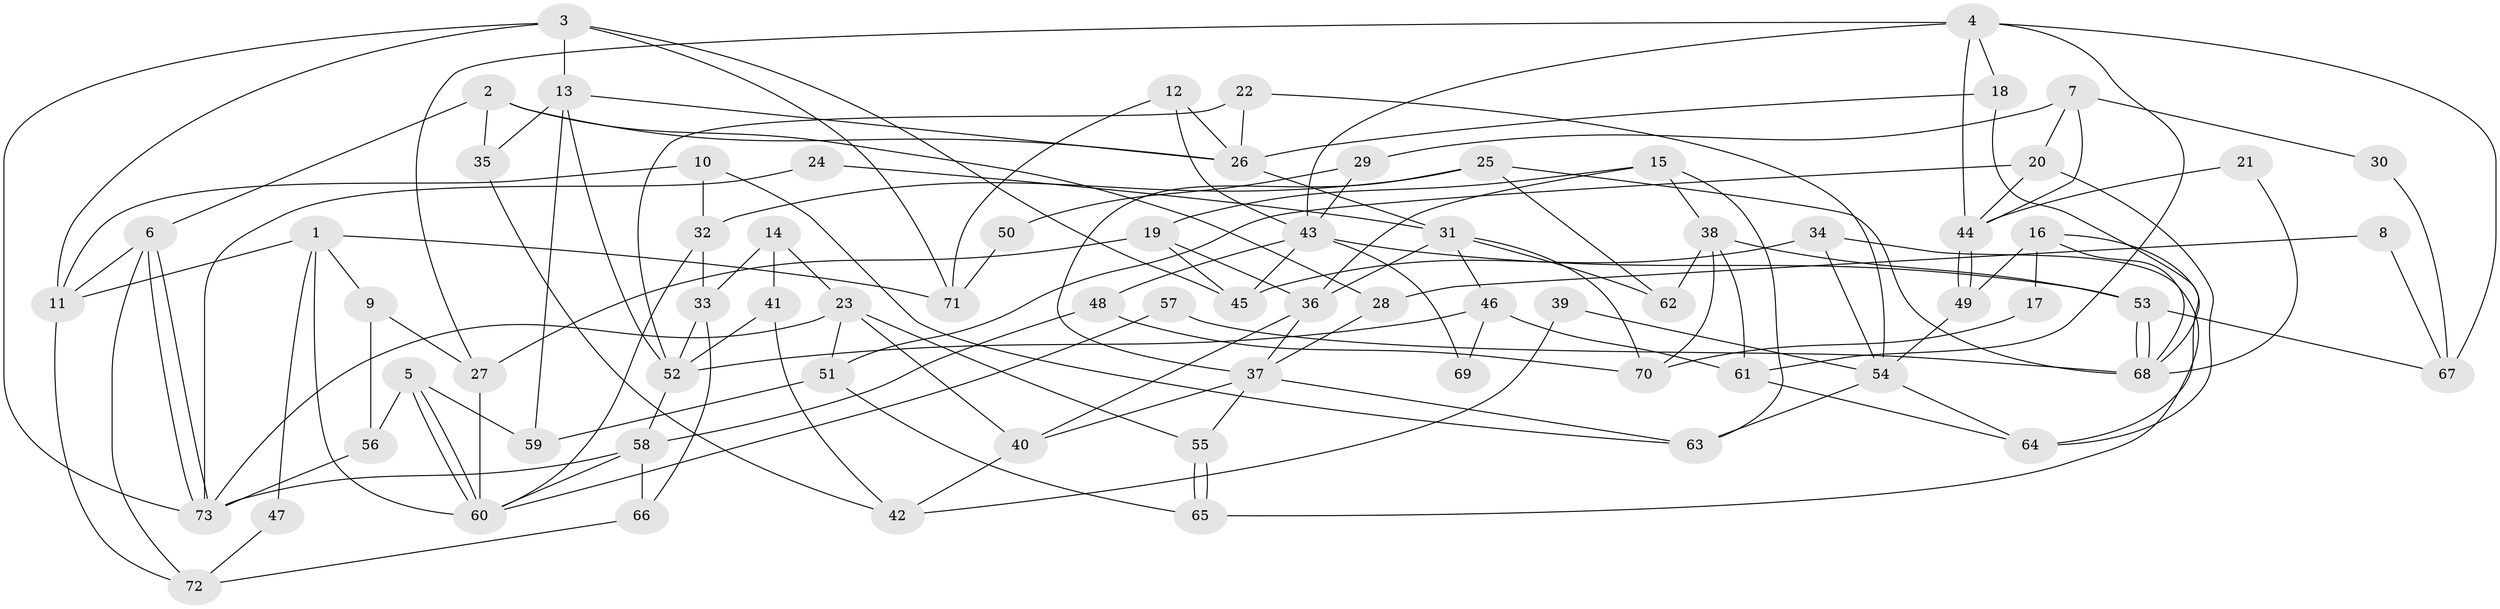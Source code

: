 // Generated by graph-tools (version 1.1) at 2025/15/03/09/25 04:15:03]
// undirected, 73 vertices, 146 edges
graph export_dot {
graph [start="1"]
  node [color=gray90,style=filled];
  1;
  2;
  3;
  4;
  5;
  6;
  7;
  8;
  9;
  10;
  11;
  12;
  13;
  14;
  15;
  16;
  17;
  18;
  19;
  20;
  21;
  22;
  23;
  24;
  25;
  26;
  27;
  28;
  29;
  30;
  31;
  32;
  33;
  34;
  35;
  36;
  37;
  38;
  39;
  40;
  41;
  42;
  43;
  44;
  45;
  46;
  47;
  48;
  49;
  50;
  51;
  52;
  53;
  54;
  55;
  56;
  57;
  58;
  59;
  60;
  61;
  62;
  63;
  64;
  65;
  66;
  67;
  68;
  69;
  70;
  71;
  72;
  73;
  1 -- 60;
  1 -- 11;
  1 -- 9;
  1 -- 47;
  1 -- 71;
  2 -- 26;
  2 -- 6;
  2 -- 28;
  2 -- 35;
  3 -- 13;
  3 -- 71;
  3 -- 11;
  3 -- 45;
  3 -- 73;
  4 -- 43;
  4 -- 27;
  4 -- 18;
  4 -- 44;
  4 -- 61;
  4 -- 67;
  5 -- 60;
  5 -- 60;
  5 -- 59;
  5 -- 56;
  6 -- 72;
  6 -- 73;
  6 -- 73;
  6 -- 11;
  7 -- 44;
  7 -- 20;
  7 -- 29;
  7 -- 30;
  8 -- 67;
  8 -- 28;
  9 -- 56;
  9 -- 27;
  10 -- 63;
  10 -- 11;
  10 -- 32;
  11 -- 72;
  12 -- 43;
  12 -- 26;
  12 -- 71;
  13 -- 35;
  13 -- 52;
  13 -- 26;
  13 -- 59;
  14 -- 33;
  14 -- 23;
  14 -- 41;
  15 -- 19;
  15 -- 38;
  15 -- 36;
  15 -- 63;
  16 -- 49;
  16 -- 64;
  16 -- 17;
  16 -- 68;
  17 -- 70;
  18 -- 68;
  18 -- 26;
  19 -- 36;
  19 -- 27;
  19 -- 45;
  20 -- 64;
  20 -- 44;
  20 -- 51;
  21 -- 44;
  21 -- 68;
  22 -- 54;
  22 -- 26;
  22 -- 52;
  23 -- 40;
  23 -- 73;
  23 -- 51;
  23 -- 55;
  24 -- 31;
  24 -- 73;
  25 -- 68;
  25 -- 32;
  25 -- 37;
  25 -- 62;
  26 -- 31;
  27 -- 60;
  28 -- 37;
  29 -- 43;
  29 -- 50;
  30 -- 67;
  31 -- 36;
  31 -- 46;
  31 -- 62;
  31 -- 70;
  32 -- 60;
  32 -- 33;
  33 -- 52;
  33 -- 66;
  34 -- 45;
  34 -- 65;
  34 -- 54;
  35 -- 42;
  36 -- 37;
  36 -- 40;
  37 -- 55;
  37 -- 40;
  37 -- 63;
  38 -- 61;
  38 -- 62;
  38 -- 53;
  38 -- 70;
  39 -- 42;
  39 -- 54;
  40 -- 42;
  41 -- 52;
  41 -- 42;
  43 -- 53;
  43 -- 45;
  43 -- 48;
  43 -- 69;
  44 -- 49;
  44 -- 49;
  46 -- 52;
  46 -- 61;
  46 -- 69;
  47 -- 72;
  48 -- 70;
  48 -- 58;
  49 -- 54;
  50 -- 71;
  51 -- 59;
  51 -- 65;
  52 -- 58;
  53 -- 68;
  53 -- 68;
  53 -- 67;
  54 -- 63;
  54 -- 64;
  55 -- 65;
  55 -- 65;
  56 -- 73;
  57 -- 60;
  57 -- 68;
  58 -- 73;
  58 -- 60;
  58 -- 66;
  61 -- 64;
  66 -- 72;
}
